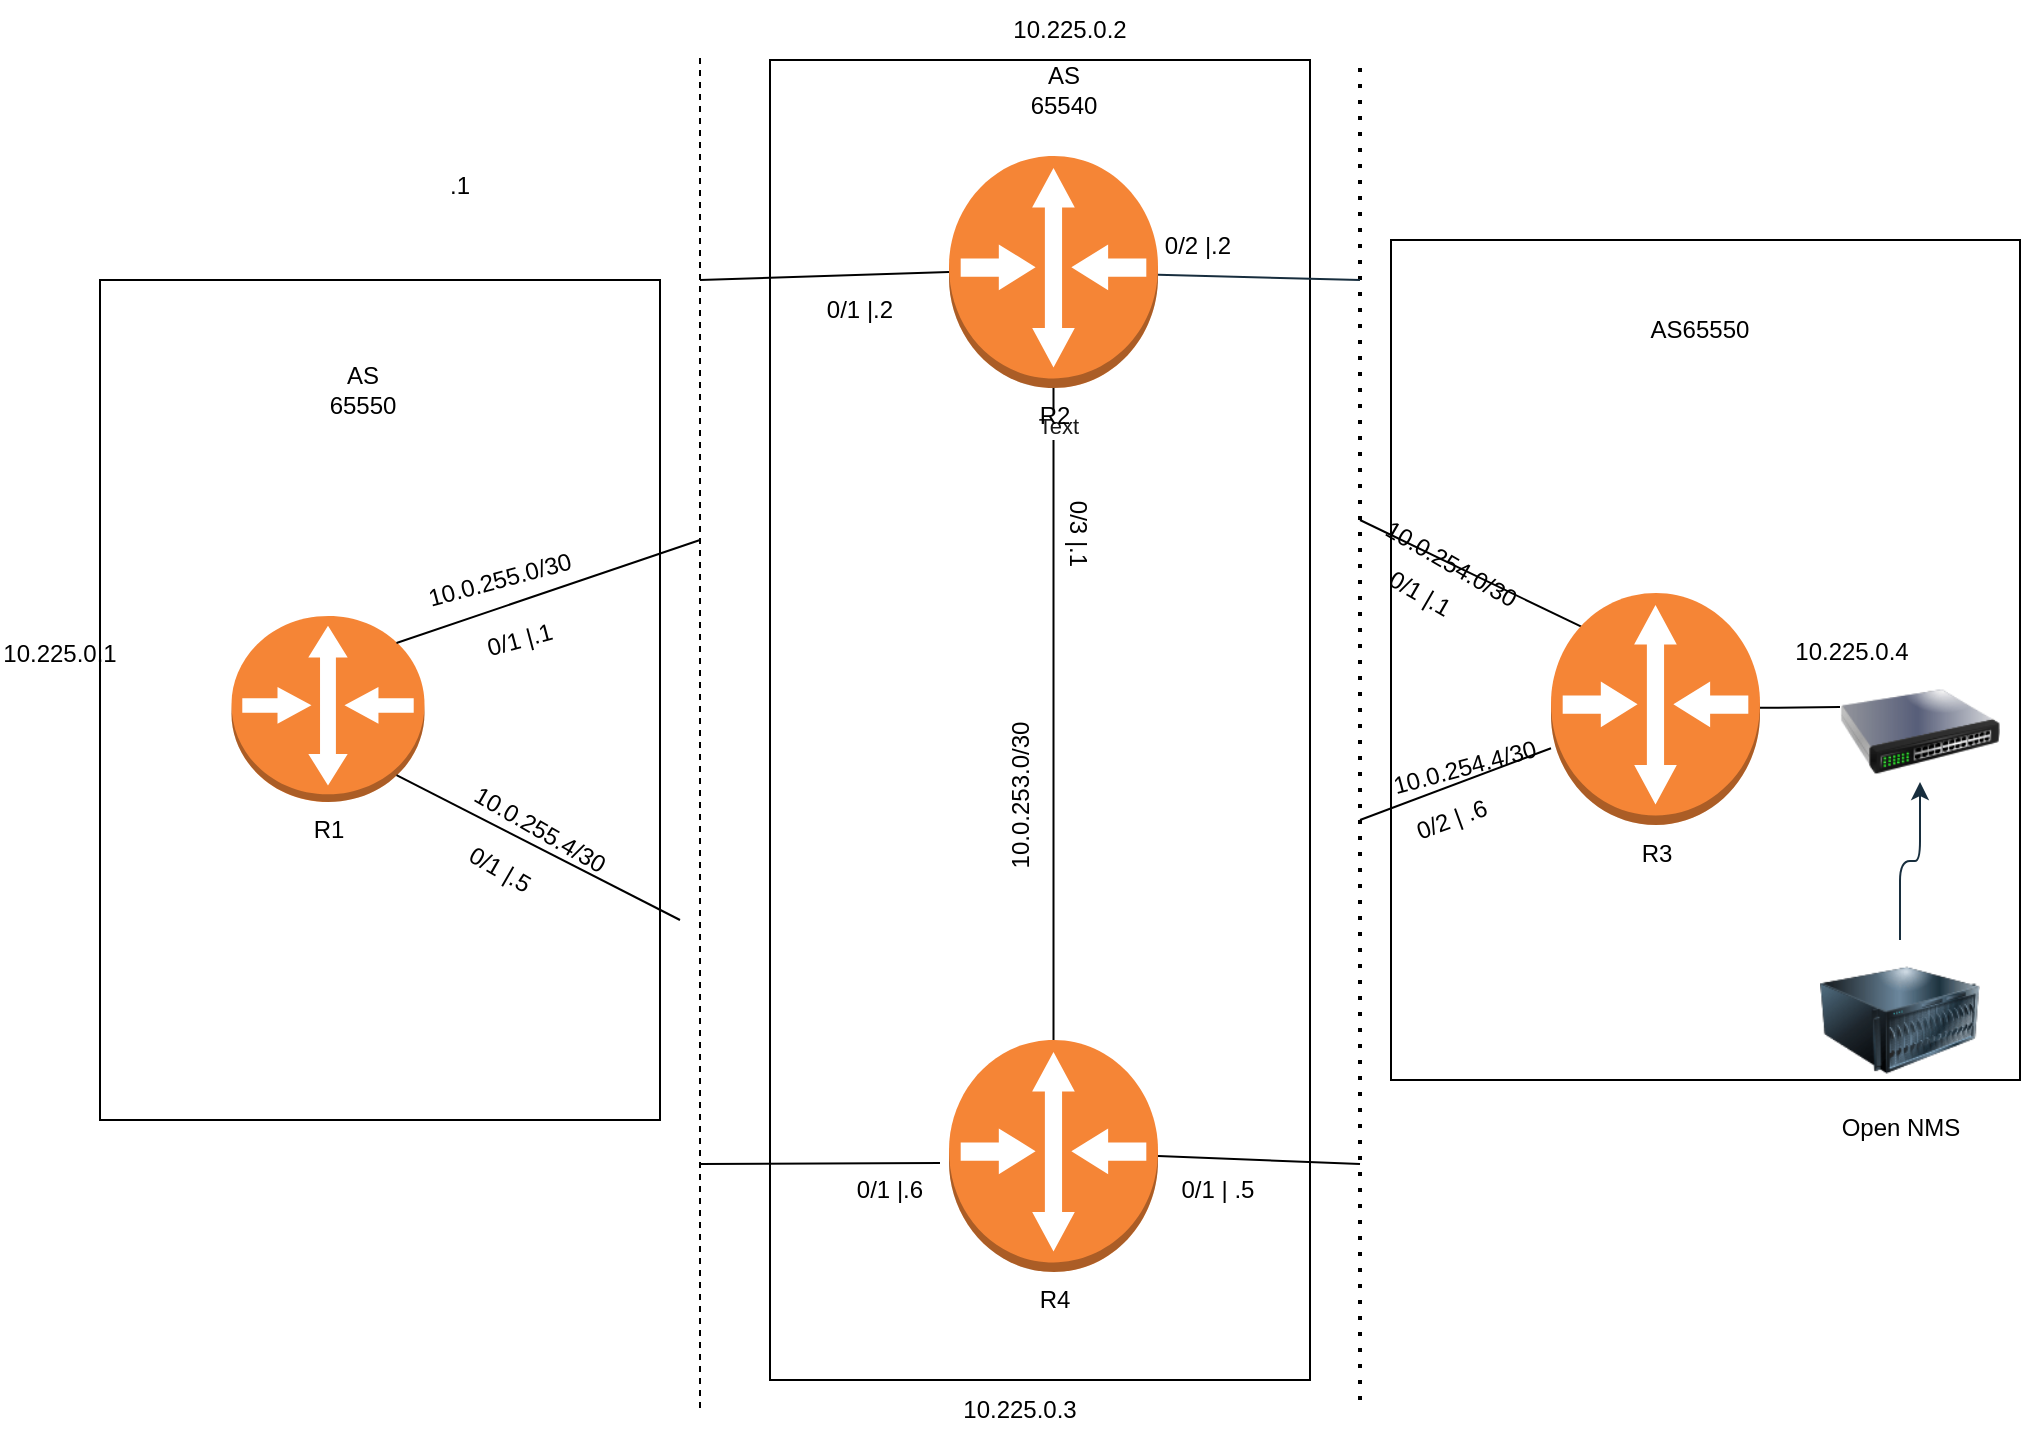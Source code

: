 <mxfile version="16.5.6" type="github"><diagram name="Page-1" id="80d4a630-b321-0f5e-ff81-c5a36ef4752d"><mxGraphModel dx="1662" dy="697" grid="1" gridSize="10" guides="1" tooltips="1" connect="1" arrows="1" fold="1" page="1" pageScale="1" pageWidth="1100" pageHeight="850" background="none" math="0" shadow="0"><root><mxCell id="0"/><mxCell id="1" parent="0"/><mxCell id="oCu4YF_nnBhKggwX6Dzn-55" value="" style="rounded=0;whiteSpace=wrap;html=1;" parent="1" vertex="1"><mxGeometry x="485" y="90" width="270" height="660" as="geometry"/></mxCell><mxCell id="oCu4YF_nnBhKggwX6Dzn-54" value="" style="rounded=0;whiteSpace=wrap;html=1;" parent="1" vertex="1"><mxGeometry x="795.5" y="180" width="314.5" height="420" as="geometry"/></mxCell><mxCell id="oCu4YF_nnBhKggwX6Dzn-48" value="" style="rounded=0;whiteSpace=wrap;html=1;labelBackgroundColor=#66BDFF;labelBorderColor=default;" parent="1" vertex="1"><mxGeometry x="150" y="200" width="280" height="420" as="geometry"/></mxCell><mxCell id="oCu4YF_nnBhKggwX6Dzn-16" value="" style="endArrow=none;html=1;rounded=0;exitX=0;exitY=0.5;exitDx=0;exitDy=0;exitPerimeter=0;" parent="1" source="1slW5LMow_oR0COEgdxJ-38" edge="1"><mxGeometry width="50" height="50" relative="1" as="geometry"><mxPoint x="610" y="200" as="sourcePoint"/><mxPoint x="450" y="200" as="targetPoint"/></mxGeometry></mxCell><mxCell id="oCu4YF_nnBhKggwX6Dzn-28" value="" style="endArrow=none;dashed=1;html=1;rounded=0;" parent="1" edge="1"><mxGeometry width="50" height="50" relative="1" as="geometry"><mxPoint x="450" y="764" as="sourcePoint"/><mxPoint x="450" y="87" as="targetPoint"/></mxGeometry></mxCell><mxCell id="oCu4YF_nnBhKggwX6Dzn-31" value="AS&lt;br&gt;65540" style="text;html=1;strokeColor=none;fillColor=none;align=center;verticalAlign=middle;whiteSpace=wrap;rounded=0;" parent="1" vertex="1"><mxGeometry x="601.75" y="90" width="60" height="30" as="geometry"/></mxCell><mxCell id="oCu4YF_nnBhKggwX6Dzn-32" value="AS65550" style="text;html=1;strokeColor=none;fillColor=none;align=center;verticalAlign=middle;whiteSpace=wrap;rounded=0;" parent="1" vertex="1"><mxGeometry x="920" y="210" width="60" height="30" as="geometry"/></mxCell><mxCell id="oCu4YF_nnBhKggwX6Dzn-35" value="AS&lt;br&gt;65550" style="text;html=1;strokeColor=none;fillColor=none;align=center;verticalAlign=middle;whiteSpace=wrap;rounded=0;" parent="1" vertex="1"><mxGeometry x="249.75" y="240" width="62.5" height="30" as="geometry"/></mxCell><mxCell id="oCu4YF_nnBhKggwX6Dzn-38" value="R1" style="outlineConnect=0;dashed=0;verticalLabelPosition=bottom;verticalAlign=top;align=center;html=1;shape=mxgraph.aws3.router;fillColor=#F58536;gradientColor=none;rounded=0;" parent="1" vertex="1"><mxGeometry x="215.75" y="368" width="96.5" height="93" as="geometry"/></mxCell><mxCell id="oCu4YF_nnBhKggwX6Dzn-47" value="" style="endArrow=none;html=1;rounded=0;exitX=0.5;exitY=0;exitDx=0;exitDy=0;exitPerimeter=0;entryX=0.5;entryY=1;entryDx=0;entryDy=0;entryPerimeter=0;" parent="1" source="1slW5LMow_oR0COEgdxJ-42" target="1slW5LMow_oR0COEgdxJ-38" edge="1"><mxGeometry width="50" height="50" relative="1" as="geometry"><mxPoint x="627.25" y="660" as="sourcePoint"/><mxPoint x="635.244" y="210" as="targetPoint"/></mxGeometry></mxCell><mxCell id="1slW5LMow_oR0COEgdxJ-39" value="Text" style="edgeLabel;html=1;align=center;verticalAlign=middle;resizable=0;points=[];fontColor=#1A1A1A;" parent="oCu4YF_nnBhKggwX6Dzn-47" vertex="1" connectable="0"><mxGeometry x="0.888" y="-2" relative="1" as="geometry"><mxPoint as="offset"/></mxGeometry></mxCell><mxCell id="oCu4YF_nnBhKggwX6Dzn-52" value="" style="endArrow=none;html=1;rounded=0;entryX=0.145;entryY=0.145;entryDx=0;entryDy=0;entryPerimeter=0;" parent="1" target="1slW5LMow_oR0COEgdxJ-40" edge="1"><mxGeometry width="50" height="50" relative="1" as="geometry"><mxPoint x="780" y="320" as="sourcePoint"/><mxPoint x="877" y="378" as="targetPoint"/></mxGeometry></mxCell><mxCell id="oCu4YF_nnBhKggwX6Dzn-53" value="" style="endArrow=none;html=1;rounded=0;exitX=1;exitY=0.5;exitDx=0;exitDy=0;exitPerimeter=0;" parent="1" source="1slW5LMow_oR0COEgdxJ-42" edge="1"><mxGeometry width="50" height="50" relative="1" as="geometry"><mxPoint x="661.75" y="696" as="sourcePoint"/><mxPoint x="780" y="642" as="targetPoint"/></mxGeometry></mxCell><mxCell id="oCu4YF_nnBhKggwX6Dzn-63" value="" style="endArrow=none;dashed=1;html=1;dashPattern=1 3;strokeWidth=2;rounded=0;" parent="1" edge="1"><mxGeometry width="50" height="50" relative="1" as="geometry"><mxPoint x="780" y="760" as="sourcePoint"/><mxPoint x="780" y="90" as="targetPoint"/></mxGeometry></mxCell><mxCell id="oCu4YF_nnBhKggwX6Dzn-64" value="" style="endArrow=none;html=1;rounded=0;exitX=0.855;exitY=0.855;exitDx=0;exitDy=0;exitPerimeter=0;" parent="1" source="oCu4YF_nnBhKggwX6Dzn-38" edge="1"><mxGeometry width="50" height="50" relative="1" as="geometry"><mxPoint x="280" y="420" as="sourcePoint"/><mxPoint x="440" y="520" as="targetPoint"/></mxGeometry></mxCell><mxCell id="1slW5LMow_oR0COEgdxJ-2" value="10.0.255.0/30" style="text;html=1;strokeColor=none;fillColor=none;align=center;verticalAlign=middle;whiteSpace=wrap;rounded=0;rotation=-15;" parent="1" vertex="1"><mxGeometry x="320" y="335" width="60" height="30" as="geometry"/></mxCell><mxCell id="1slW5LMow_oR0COEgdxJ-3" value=".1" style="text;html=1;strokeColor=none;fillColor=none;align=center;verticalAlign=middle;whiteSpace=wrap;rounded=0;" parent="1" vertex="1"><mxGeometry x="300" y="138" width="60" height="30" as="geometry"/></mxCell><mxCell id="1slW5LMow_oR0COEgdxJ-5" value="0/1 |.1" style="text;html=1;strokeColor=none;fillColor=none;align=center;verticalAlign=middle;whiteSpace=wrap;rounded=0;rotation=-15;" parent="1" vertex="1"><mxGeometry x="330" y="365" width="60" height="30" as="geometry"/></mxCell><mxCell id="1slW5LMow_oR0COEgdxJ-6" value="0/1 |.2" style="text;html=1;strokeColor=none;fillColor=none;align=center;verticalAlign=middle;whiteSpace=wrap;rounded=0;" parent="1" vertex="1"><mxGeometry x="500" y="200" width="60" height="30" as="geometry"/></mxCell><mxCell id="1slW5LMow_oR0COEgdxJ-8" value="0/1 |.1" style="text;html=1;strokeColor=none;fillColor=none;align=center;verticalAlign=middle;whiteSpace=wrap;rounded=0;rotation=30;" parent="1" vertex="1"><mxGeometry x="780" y="342" width="60" height="30" as="geometry"/></mxCell><mxCell id="1slW5LMow_oR0COEgdxJ-9" value="0/1 | .5" style="text;html=1;strokeColor=none;fillColor=none;align=center;verticalAlign=middle;whiteSpace=wrap;rounded=0;" parent="1" vertex="1"><mxGeometry x="679" y="640" width="60" height="30" as="geometry"/></mxCell><mxCell id="1slW5LMow_oR0COEgdxJ-10" value="0/1 |.5" style="text;html=1;strokeColor=none;fillColor=none;align=center;verticalAlign=middle;whiteSpace=wrap;rounded=0;rotation=30;" parent="1" vertex="1"><mxGeometry x="320" y="480" width="60" height="30" as="geometry"/></mxCell><mxCell id="1slW5LMow_oR0COEgdxJ-11" value="0/2 |.2" style="text;html=1;strokeColor=none;fillColor=none;align=center;verticalAlign=middle;whiteSpace=wrap;rounded=0;" parent="1" vertex="1"><mxGeometry x="669" y="168" width="60" height="30" as="geometry"/></mxCell><mxCell id="1slW5LMow_oR0COEgdxJ-12" value="0/3 |.1" style="text;html=1;strokeColor=none;fillColor=none;align=center;verticalAlign=middle;whiteSpace=wrap;rounded=0;rotation=90;" parent="1" vertex="1"><mxGeometry x="609" y="312" width="60" height="30" as="geometry"/></mxCell><mxCell id="1slW5LMow_oR0COEgdxJ-13" value="10.0.254.0/30" style="text;html=1;strokeColor=none;fillColor=none;align=center;verticalAlign=middle;whiteSpace=wrap;rounded=0;rotation=30;" parent="1" vertex="1"><mxGeometry x="795.5" y="326.5" width="60" height="30" as="geometry"/></mxCell><mxCell id="1slW5LMow_oR0COEgdxJ-14" value="10.0.253.0/30" style="text;html=1;strokeColor=none;fillColor=none;align=center;verticalAlign=middle;whiteSpace=wrap;rounded=0;rotation=-90;" parent="1" vertex="1"><mxGeometry x="580" y="442.5" width="60" height="30" as="geometry"/></mxCell><mxCell id="1slW5LMow_oR0COEgdxJ-15" value="0/3 |.2" style="text;html=1;strokeColor=none;fillColor=none;align=center;verticalAlign=middle;whiteSpace=wrap;rounded=0;rotation=-91;" parent="1" vertex="1"><mxGeometry x="609" y="600" width="60" height="30" as="geometry"/></mxCell><mxCell id="1slW5LMow_oR0COEgdxJ-16" value="10.0.255.4/30" style="text;html=1;strokeColor=none;fillColor=none;align=center;verticalAlign=middle;whiteSpace=wrap;rounded=0;rotation=30;" parent="1" vertex="1"><mxGeometry x="340" y="460" width="60" height="30" as="geometry"/></mxCell><mxCell id="1slW5LMow_oR0COEgdxJ-17" value="10.0.254.4/30" style="text;html=1;strokeColor=none;fillColor=none;align=center;verticalAlign=middle;whiteSpace=wrap;rounded=0;rotation=-15;" parent="1" vertex="1"><mxGeometry x="794.53" y="401.38" width="74.5" height="85" as="geometry"/></mxCell><mxCell id="1slW5LMow_oR0COEgdxJ-18" value="0/2 | .6" style="text;html=1;strokeColor=none;fillColor=none;align=center;verticalAlign=middle;whiteSpace=wrap;rounded=0;rotation=-20;" parent="1" vertex="1"><mxGeometry x="795.5" y="450" width="60" height="40" as="geometry"/></mxCell><mxCell id="1slW5LMow_oR0COEgdxJ-20" value="10.225.0.4" style="text;html=1;strokeColor=none;fillColor=none;align=center;verticalAlign=middle;whiteSpace=wrap;rounded=0;rotation=0;" parent="1" vertex="1"><mxGeometry x="995.5" y="371" width="60" height="30" as="geometry"/></mxCell><mxCell id="1slW5LMow_oR0COEgdxJ-21" value="" style="endArrow=none;html=1;rounded=0;entryX=0;entryY=0.25;entryDx=0;entryDy=0;" parent="1" source="1slW5LMow_oR0COEgdxJ-40" target="1slW5LMow_oR0COEgdxJ-23" edge="1"><mxGeometry width="50" height="50" relative="1" as="geometry"><mxPoint x="950" y="433" as="sourcePoint"/><mxPoint x="975" y="375" as="targetPoint"/></mxGeometry></mxCell><mxCell id="1slW5LMow_oR0COEgdxJ-23" value="" style="image;html=1;image=img/lib/clip_art/networking/Switch_128x128.png;rounded=0;" parent="1" vertex="1"><mxGeometry x="1020" y="401" width="80" height="50" as="geometry"/></mxCell><mxCell id="1slW5LMow_oR0COEgdxJ-44" value="" style="edgeStyle=orthogonalEdgeStyle;curved=0;rounded=1;sketch=0;orthogonalLoop=1;jettySize=auto;html=1;fontColor=#1A1A1A;strokeColor=#182E3E;" parent="1" source="1slW5LMow_oR0COEgdxJ-24" target="1slW5LMow_oR0COEgdxJ-23" edge="1"><mxGeometry relative="1" as="geometry"/></mxCell><mxCell id="1slW5LMow_oR0COEgdxJ-24" value="Open NMS&lt;br&gt;" style="image;html=1;image=img/lib/clip_art/computers/Server_128x128.png;rounded=0;" parent="1" vertex="1"><mxGeometry x="1010" y="530" width="80" height="80" as="geometry"/></mxCell><mxCell id="1slW5LMow_oR0COEgdxJ-25" value="10.225.0.3" style="text;html=1;strokeColor=none;fillColor=none;align=center;verticalAlign=middle;whiteSpace=wrap;rounded=0;rotation=0;" parent="1" vertex="1"><mxGeometry x="580" y="750" width="60" height="30" as="geometry"/></mxCell><mxCell id="1slW5LMow_oR0COEgdxJ-26" value="10.225.0.1&lt;br&gt;" style="text;html=1;strokeColor=none;fillColor=none;align=center;verticalAlign=middle;whiteSpace=wrap;rounded=0;rotation=0;" parent="1" vertex="1"><mxGeometry x="100" y="372" width="60" height="29" as="geometry"/></mxCell><mxCell id="1slW5LMow_oR0COEgdxJ-27" value="10.225.0.2&lt;br&gt;" style="text;html=1;strokeColor=none;fillColor=none;align=center;verticalAlign=middle;whiteSpace=wrap;rounded=0;rotation=0;" parent="1" vertex="1"><mxGeometry x="601.75" y="60" width="65.5" height="30" as="geometry"/></mxCell><mxCell id="1slW5LMow_oR0COEgdxJ-28" value="" style="endArrow=none;html=1;rounded=0;" parent="1" source="1slW5LMow_oR0COEgdxJ-40" edge="1"><mxGeometry width="50" height="50" relative="1" as="geometry"><mxPoint x="876.505" y="429.56" as="sourcePoint"/><mxPoint x="780" y="470" as="targetPoint"/></mxGeometry></mxCell><mxCell id="1slW5LMow_oR0COEgdxJ-33" value="" style="endArrow=none;html=1;rounded=0;exitX=0.855;exitY=0.145;exitDx=0;exitDy=0;exitPerimeter=0;" parent="1" source="oCu4YF_nnBhKggwX6Dzn-38" edge="1"><mxGeometry width="50" height="50" relative="1" as="geometry"><mxPoint x="380" y="360" as="sourcePoint"/><mxPoint x="450" y="330" as="targetPoint"/></mxGeometry></mxCell><mxCell id="1slW5LMow_oR0COEgdxJ-35" value="" style="endArrow=none;html=1;rounded=1;sketch=0;fontColor=#1A1A1A;strokeColor=#182E3E;curved=0;" parent="1" source="1slW5LMow_oR0COEgdxJ-38" edge="1"><mxGeometry width="50" height="50" relative="1" as="geometry"><mxPoint x="690" y="230" as="sourcePoint"/><mxPoint x="780" y="200" as="targetPoint"/></mxGeometry></mxCell><mxCell id="1slW5LMow_oR0COEgdxJ-7" value="0/1 |.6" style="text;html=1;strokeColor=none;fillColor=none;align=center;verticalAlign=middle;whiteSpace=wrap;rounded=0;" parent="1" vertex="1"><mxGeometry x="514.5" y="640" width="60" height="30" as="geometry"/></mxCell><mxCell id="1slW5LMow_oR0COEgdxJ-38" value="R2&lt;br&gt;" style="outlineConnect=0;dashed=0;verticalLabelPosition=bottom;verticalAlign=top;align=center;html=1;shape=mxgraph.aws3.router;fillColor=#F58536;gradientColor=none;rounded=0;" parent="1" vertex="1"><mxGeometry x="574.5" y="138" width="104.5" height="116" as="geometry"/></mxCell><mxCell id="1slW5LMow_oR0COEgdxJ-40" value="R3" style="outlineConnect=0;dashed=0;verticalLabelPosition=bottom;verticalAlign=top;align=center;html=1;shape=mxgraph.aws3.router;fillColor=#F58536;gradientColor=none;rounded=0;" parent="1" vertex="1"><mxGeometry x="875.5" y="356.5" width="104.5" height="116" as="geometry"/></mxCell><mxCell id="1slW5LMow_oR0COEgdxJ-42" value="R4&lt;br&gt;" style="outlineConnect=0;dashed=0;verticalLabelPosition=bottom;verticalAlign=top;align=center;html=1;shape=mxgraph.aws3.router;fillColor=#F58536;gradientColor=none;rounded=0;" parent="1" vertex="1"><mxGeometry x="574.5" y="580" width="104.5" height="116" as="geometry"/></mxCell><mxCell id="Hrdwqt9Lww7TiVUTjCyO-1" value="" style="endArrow=none;html=1;rounded=0;" edge="1" parent="1"><mxGeometry width="50" height="50" relative="1" as="geometry"><mxPoint x="450" y="642" as="sourcePoint"/><mxPoint x="570" y="641.5" as="targetPoint"/></mxGeometry></mxCell></root></mxGraphModel></diagram></mxfile>